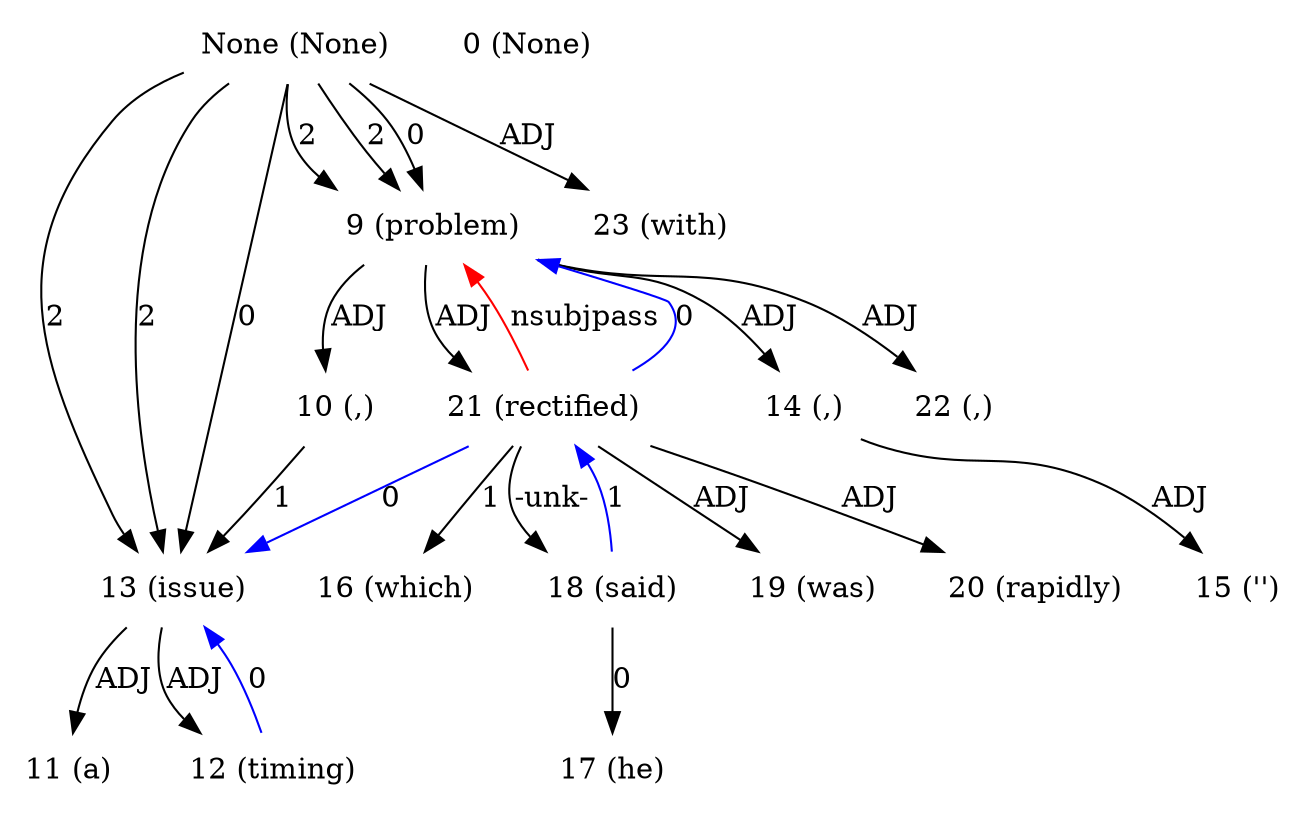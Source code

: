 digraph G{
edge [dir=forward]
node [shape=plaintext]

None [label="None (None)"]
None -> 9 [label="2"]
None -> 13 [label="2"]
None -> 23 [label="ADJ"]
None [label="None (None)"]
None -> 9 [label="2"]
None -> 13 [label="2"]
None [label="None (None)"]
None -> 9 [label="0"]
None -> 13 [label="0"]
0 [label="0 (None)"]
9 [label="9 (problem)"]
9 -> 10 [label="ADJ"]
9 -> 14 [label="ADJ"]
9 -> 21 [label="ADJ"]
9 -> 22 [label="ADJ"]
21 -> 9 [label="nsubjpass", color="red"]
10 [label="10 (,)"]
10 -> 13 [label="1"]
11 [label="11 (a)"]
12 [label="12 (timing)"]
12 -> 13 [label="0", color="blue"]
13 [label="13 (issue)"]
13 -> 11 [label="ADJ"]
13 -> 12 [label="ADJ"]
14 [label="14 (,)"]
14 -> 15 [label="ADJ"]
15 [label="15 ('')"]
16 [label="16 (which)"]
17 [label="17 (he)"]
18 [label="18 (said)"]
18 -> 21 [label="1", color="blue"]
18 -> 17 [label="0"]
19 [label="19 (was)"]
20 [label="20 (rapidly)"]
21 [label="21 (rectified)"]
21 -> 16 [label="1"]
21 -> 18 [label="-unk-"]
21 -> 19 [label="ADJ"]
21 -> 20 [label="ADJ"]
21 -> 13 [label="0", color="blue"]
21 -> 9 [label="0", color="blue"]
22 [label="22 (,)"]
23 [label="23 (with)"]
}
